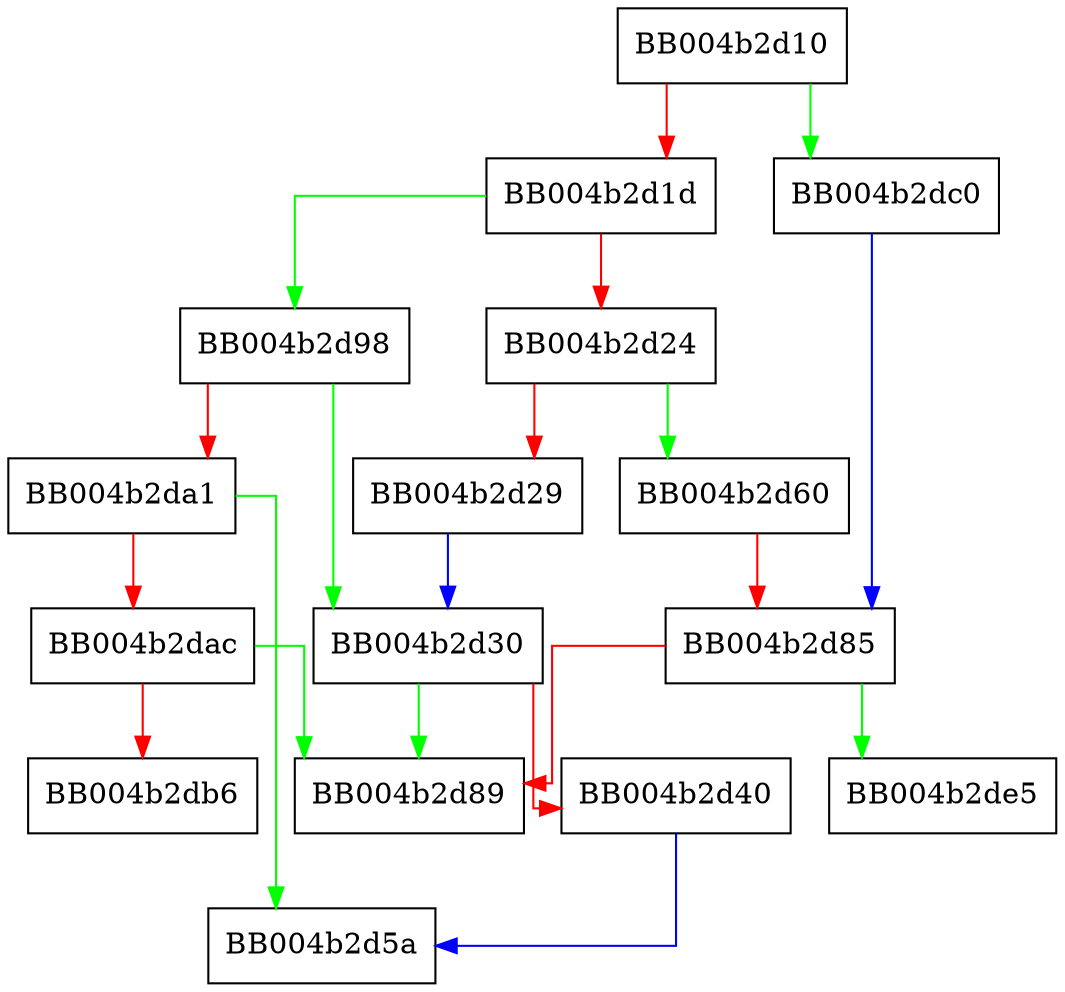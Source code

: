 digraph ossl_quic_get_stream_type {
  node [shape="box"];
  graph [splines=ortho];
  BB004b2d10 -> BB004b2dc0 [color="green"];
  BB004b2d10 -> BB004b2d1d [color="red"];
  BB004b2d1d -> BB004b2d98 [color="green"];
  BB004b2d1d -> BB004b2d24 [color="red"];
  BB004b2d24 -> BB004b2d60 [color="green"];
  BB004b2d24 -> BB004b2d29 [color="red"];
  BB004b2d29 -> BB004b2d30 [color="blue"];
  BB004b2d30 -> BB004b2d89 [color="green"];
  BB004b2d30 -> BB004b2d40 [color="red"];
  BB004b2d40 -> BB004b2d5a [color="blue"];
  BB004b2d60 -> BB004b2d85 [color="red"];
  BB004b2d85 -> BB004b2de5 [color="green"];
  BB004b2d85 -> BB004b2d89 [color="red"];
  BB004b2d98 -> BB004b2d30 [color="green"];
  BB004b2d98 -> BB004b2da1 [color="red"];
  BB004b2da1 -> BB004b2d5a [color="green"];
  BB004b2da1 -> BB004b2dac [color="red"];
  BB004b2dac -> BB004b2d89 [color="green"];
  BB004b2dac -> BB004b2db6 [color="red"];
  BB004b2dc0 -> BB004b2d85 [color="blue"];
}